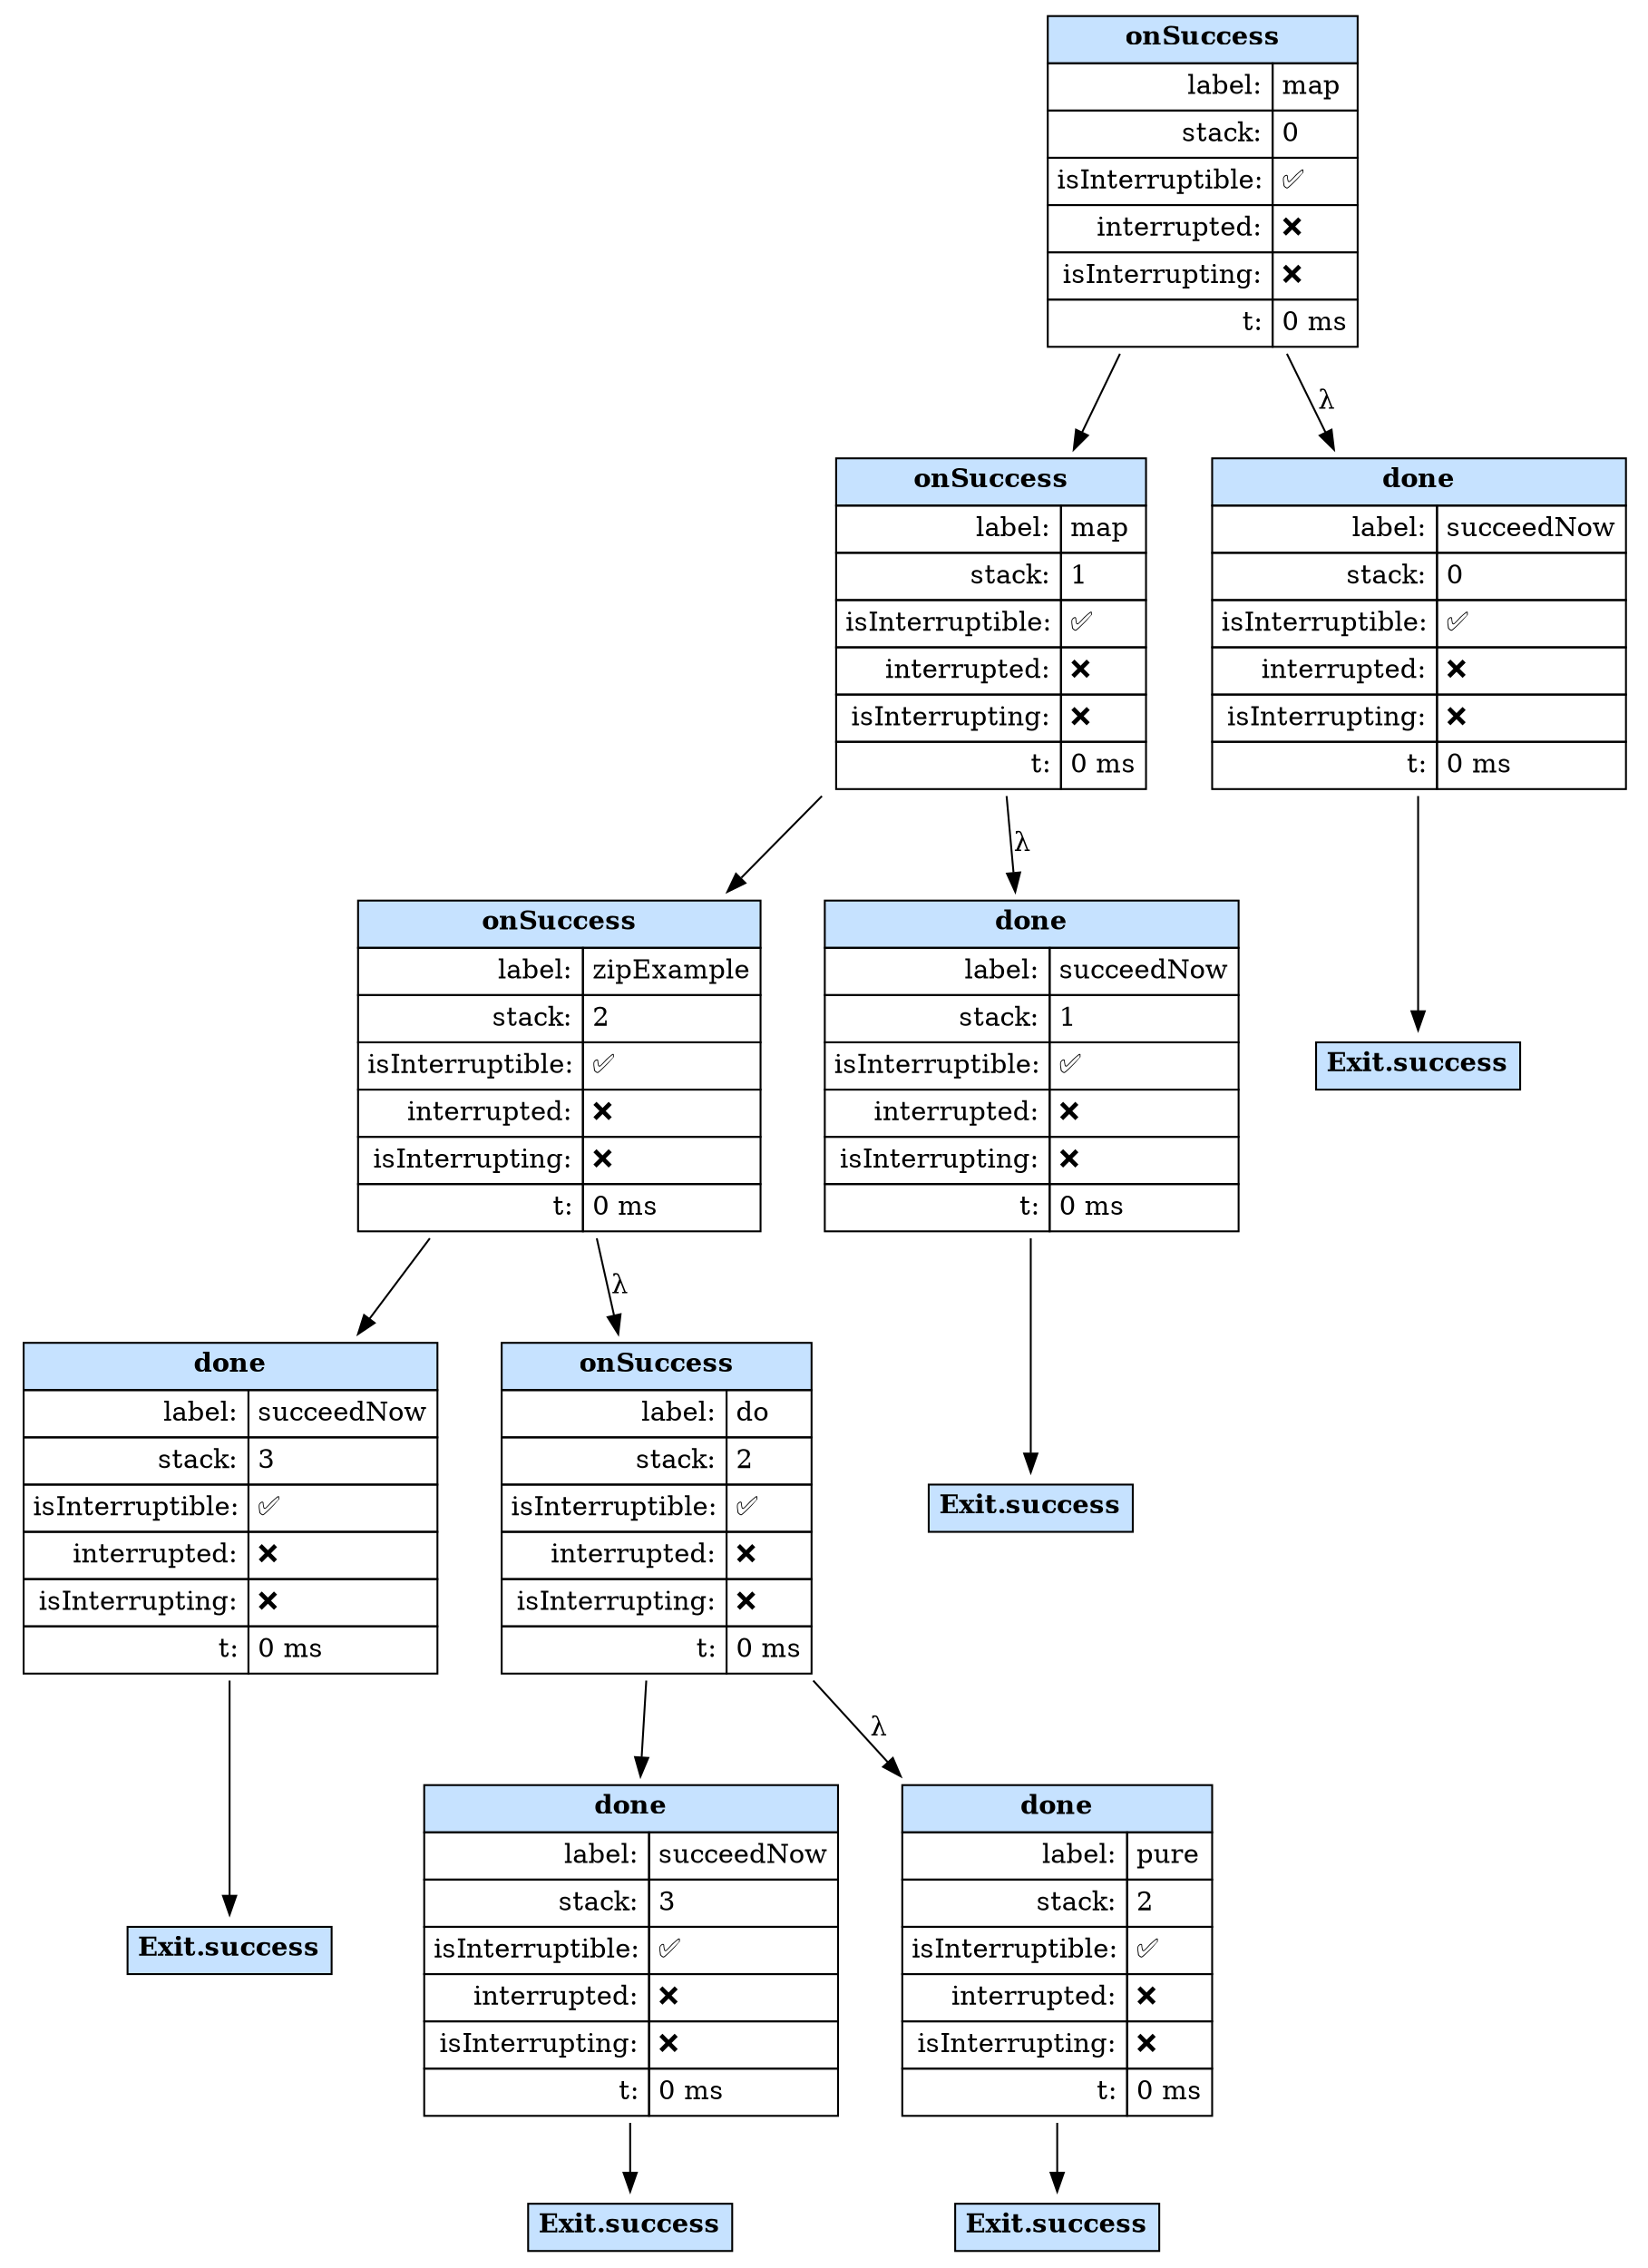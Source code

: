 digraph D {  node [shape=box]
"-main-16983-138267672412166" [shape=none, label=<<table CELLPADDING="4" BORDER="0" CELLBORDER="1" CELLSPACING="0"><tr><td BGCOLOR="slategray1" colspan='2'><b>onSuccess</b></td></tr><tr><td align='right'>label:</td><td align='left'>map</td></tr><tr><td align='right'>stack:</td><td align='left'>0</td></tr><tr><td align='right'>isInterruptible:</td><td align='left'>✅</td></tr><tr><td align='right'>interrupted:</td><td align='left'>❌</td></tr><tr><td align='right'>isInterrupting:</td><td align='left'>❌</td></tr><tr><td align='right'>t:</td><td align='left'>0 ms</td></tr></table>> ]
  "-main-16983-138267672412166" -> "-main-16983-138267672439375" 
"-main-16983-138267672439375" [shape=none, label=<<table CELLPADDING="4" BORDER="0" CELLBORDER="1" CELLSPACING="0"><tr><td BGCOLOR="slategray1" colspan='2'><b>onSuccess</b></td></tr><tr><td align='right'>label:</td><td align='left'>map</td></tr><tr><td align='right'>stack:</td><td align='left'>1</td></tr><tr><td align='right'>isInterruptible:</td><td align='left'>✅</td></tr><tr><td align='right'>interrupted:</td><td align='left'>❌</td></tr><tr><td align='right'>isInterrupting:</td><td align='left'>❌</td></tr><tr><td align='right'>t:</td><td align='left'>0 ms</td></tr></table>> ]
  "-main-16983-138267672439375" -> "-main-16983-138267672454208" 
"-main-16983-138267672454208" [shape=none, label=<<table CELLPADDING="4" BORDER="0" CELLBORDER="1" CELLSPACING="0"><tr><td BGCOLOR="slategray1" colspan='2'><b>onSuccess</b></td></tr><tr><td align='right'>label:</td><td align='left'>zipExample</td></tr><tr><td align='right'>stack:</td><td align='left'>2</td></tr><tr><td align='right'>isInterruptible:</td><td align='left'>✅</td></tr><tr><td align='right'>interrupted:</td><td align='left'>❌</td></tr><tr><td align='right'>isInterrupting:</td><td align='left'>❌</td></tr><tr><td align='right'>t:</td><td align='left'>0 ms</td></tr></table>> ]
  "-main-16983-138267672454208" -> "-main-16983-138267672468541" 
"-main-16983-138267672468541" [shape=none, label=<<table CELLPADDING="4" BORDER="0" CELLBORDER="1" CELLSPACING="0"><tr><td BGCOLOR="slategray1" colspan='2'><b>done</b></td></tr><tr><td align='right'>label:</td><td align='left'>succeedNow</td></tr><tr><td align='right'>stack:</td><td align='left'>3</td></tr><tr><td align='right'>isInterruptible:</td><td align='left'>✅</td></tr><tr><td align='right'>interrupted:</td><td align='left'>❌</td></tr><tr><td align='right'>isInterrupting:</td><td align='left'>❌</td></tr><tr><td align='right'>t:</td><td align='left'>0 ms</td></tr></table>> ]
"-main-16983-138267672479375" [shape=none, label=<<table CELLPADDING="4" BORDER="0" CELLBORDER="1" CELLSPACING="0"><tr><td BGCOLOR="slategray1" colspan='2'><b>Exit.success</b></td></tr></table>> ]
  "-main-16983-138267672468541" -> "-main-16983-138267672479375" 
  "-main-16983-138267672454208" -> "-main-16983-138267672488250" [label = "λ"]
"-main-16983-138267672488250" [shape=none, label=<<table CELLPADDING="4" BORDER="0" CELLBORDER="1" CELLSPACING="0"><tr><td BGCOLOR="slategray1" colspan='2'><b>onSuccess</b></td></tr><tr><td align='right'>label:</td><td align='left'>do</td></tr><tr><td align='right'>stack:</td><td align='left'>2</td></tr><tr><td align='right'>isInterruptible:</td><td align='left'>✅</td></tr><tr><td align='right'>interrupted:</td><td align='left'>❌</td></tr><tr><td align='right'>isInterrupting:</td><td align='left'>❌</td></tr><tr><td align='right'>t:</td><td align='left'>0 ms</td></tr></table>> ]
  "-main-16983-138267672488250" -> "-main-16983-138267672500041" 
"-main-16983-138267672500041" [shape=none, label=<<table CELLPADDING="4" BORDER="0" CELLBORDER="1" CELLSPACING="0"><tr><td BGCOLOR="slategray1" colspan='2'><b>done</b></td></tr><tr><td align='right'>label:</td><td align='left'>succeedNow</td></tr><tr><td align='right'>stack:</td><td align='left'>3</td></tr><tr><td align='right'>isInterruptible:</td><td align='left'>✅</td></tr><tr><td align='right'>interrupted:</td><td align='left'>❌</td></tr><tr><td align='right'>isInterrupting:</td><td align='left'>❌</td></tr><tr><td align='right'>t:</td><td align='left'>0 ms</td></tr></table>> ]
"-main-16983-138267672555875" [shape=none, label=<<table CELLPADDING="4" BORDER="0" CELLBORDER="1" CELLSPACING="0"><tr><td BGCOLOR="slategray1" colspan='2'><b>Exit.success</b></td></tr></table>> ]
  "-main-16983-138267672500041" -> "-main-16983-138267672555875" 
  "-main-16983-138267672488250" -> "-main-16983-138267672563041" [label = "λ"]
"-main-16983-138267672563041" [shape=none, label=<<table CELLPADDING="4" BORDER="0" CELLBORDER="1" CELLSPACING="0"><tr><td BGCOLOR="slategray1" colspan='2'><b>done</b></td></tr><tr><td align='right'>label:</td><td align='left'>pure</td></tr><tr><td align='right'>stack:</td><td align='left'>2</td></tr><tr><td align='right'>isInterruptible:</td><td align='left'>✅</td></tr><tr><td align='right'>interrupted:</td><td align='left'>❌</td></tr><tr><td align='right'>isInterrupting:</td><td align='left'>❌</td></tr><tr><td align='right'>t:</td><td align='left'>0 ms</td></tr></table>> ]
"-main-16983-138267672574583" [shape=none, label=<<table CELLPADDING="4" BORDER="0" CELLBORDER="1" CELLSPACING="0"><tr><td BGCOLOR="slategray1" colspan='2'><b>Exit.success</b></td></tr></table>> ]
  "-main-16983-138267672563041" -> "-main-16983-138267672574583" 
  "-main-16983-138267672439375" -> "-main-16983-138267672578916" [label = "λ"]
"-main-16983-138267672578916" [shape=none, label=<<table CELLPADDING="4" BORDER="0" CELLBORDER="1" CELLSPACING="0"><tr><td BGCOLOR="slategray1" colspan='2'><b>done</b></td></tr><tr><td align='right'>label:</td><td align='left'>succeedNow</td></tr><tr><td align='right'>stack:</td><td align='left'>1</td></tr><tr><td align='right'>isInterruptible:</td><td align='left'>✅</td></tr><tr><td align='right'>interrupted:</td><td align='left'>❌</td></tr><tr><td align='right'>isInterrupting:</td><td align='left'>❌</td></tr><tr><td align='right'>t:</td><td align='left'>0 ms</td></tr></table>> ]
"-main-16983-138267672587875" [shape=none, label=<<table CELLPADDING="4" BORDER="0" CELLBORDER="1" CELLSPACING="0"><tr><td BGCOLOR="slategray1" colspan='2'><b>Exit.success</b></td></tr></table>> ]
  "-main-16983-138267672578916" -> "-main-16983-138267672587875" 
  "-main-16983-138267672412166" -> "-main-16983-138267672591916" [label = "λ"]
"-main-16983-138267672591916" [shape=none, label=<<table CELLPADDING="4" BORDER="0" CELLBORDER="1" CELLSPACING="0"><tr><td BGCOLOR="slategray1" colspan='2'><b>done</b></td></tr><tr><td align='right'>label:</td><td align='left'>succeedNow</td></tr><tr><td align='right'>stack:</td><td align='left'>0</td></tr><tr><td align='right'>isInterruptible:</td><td align='left'>✅</td></tr><tr><td align='right'>interrupted:</td><td align='left'>❌</td></tr><tr><td align='right'>isInterrupting:</td><td align='left'>❌</td></tr><tr><td align='right'>t:</td><td align='left'>0 ms</td></tr></table>> ]
"-main-16983-138267672600916" [shape=none, label=<<table CELLPADDING="4" BORDER="0" CELLBORDER="1" CELLSPACING="0"><tr><td BGCOLOR="slategray1" colspan='2'><b>Exit.success</b></td></tr></table>> ]
  "-main-16983-138267672591916" -> "-main-16983-138267672600916" 
}
